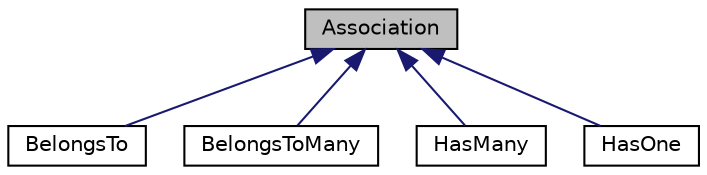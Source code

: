 digraph "Association"
{
  edge [fontname="Helvetica",fontsize="10",labelfontname="Helvetica",labelfontsize="10"];
  node [fontname="Helvetica",fontsize="10",shape=record];
  Node1 [label="Association",height=0.2,width=0.4,color="black", fillcolor="grey75", style="filled", fontcolor="black"];
  Node1 -> Node2 [dir="back",color="midnightblue",fontsize="10",style="solid",fontname="Helvetica"];
  Node2 [label="BelongsTo",height=0.2,width=0.4,color="black", fillcolor="white", style="filled",URL="$class_cake_1_1_o_r_m_1_1_association_1_1_belongs_to.html"];
  Node1 -> Node3 [dir="back",color="midnightblue",fontsize="10",style="solid",fontname="Helvetica"];
  Node3 [label="BelongsToMany",height=0.2,width=0.4,color="black", fillcolor="white", style="filled",URL="$class_cake_1_1_o_r_m_1_1_association_1_1_belongs_to_many.html"];
  Node1 -> Node4 [dir="back",color="midnightblue",fontsize="10",style="solid",fontname="Helvetica"];
  Node4 [label="HasMany",height=0.2,width=0.4,color="black", fillcolor="white", style="filled",URL="$class_cake_1_1_o_r_m_1_1_association_1_1_has_many.html"];
  Node1 -> Node5 [dir="back",color="midnightblue",fontsize="10",style="solid",fontname="Helvetica"];
  Node5 [label="HasOne",height=0.2,width=0.4,color="black", fillcolor="white", style="filled",URL="$class_cake_1_1_o_r_m_1_1_association_1_1_has_one.html"];
}

